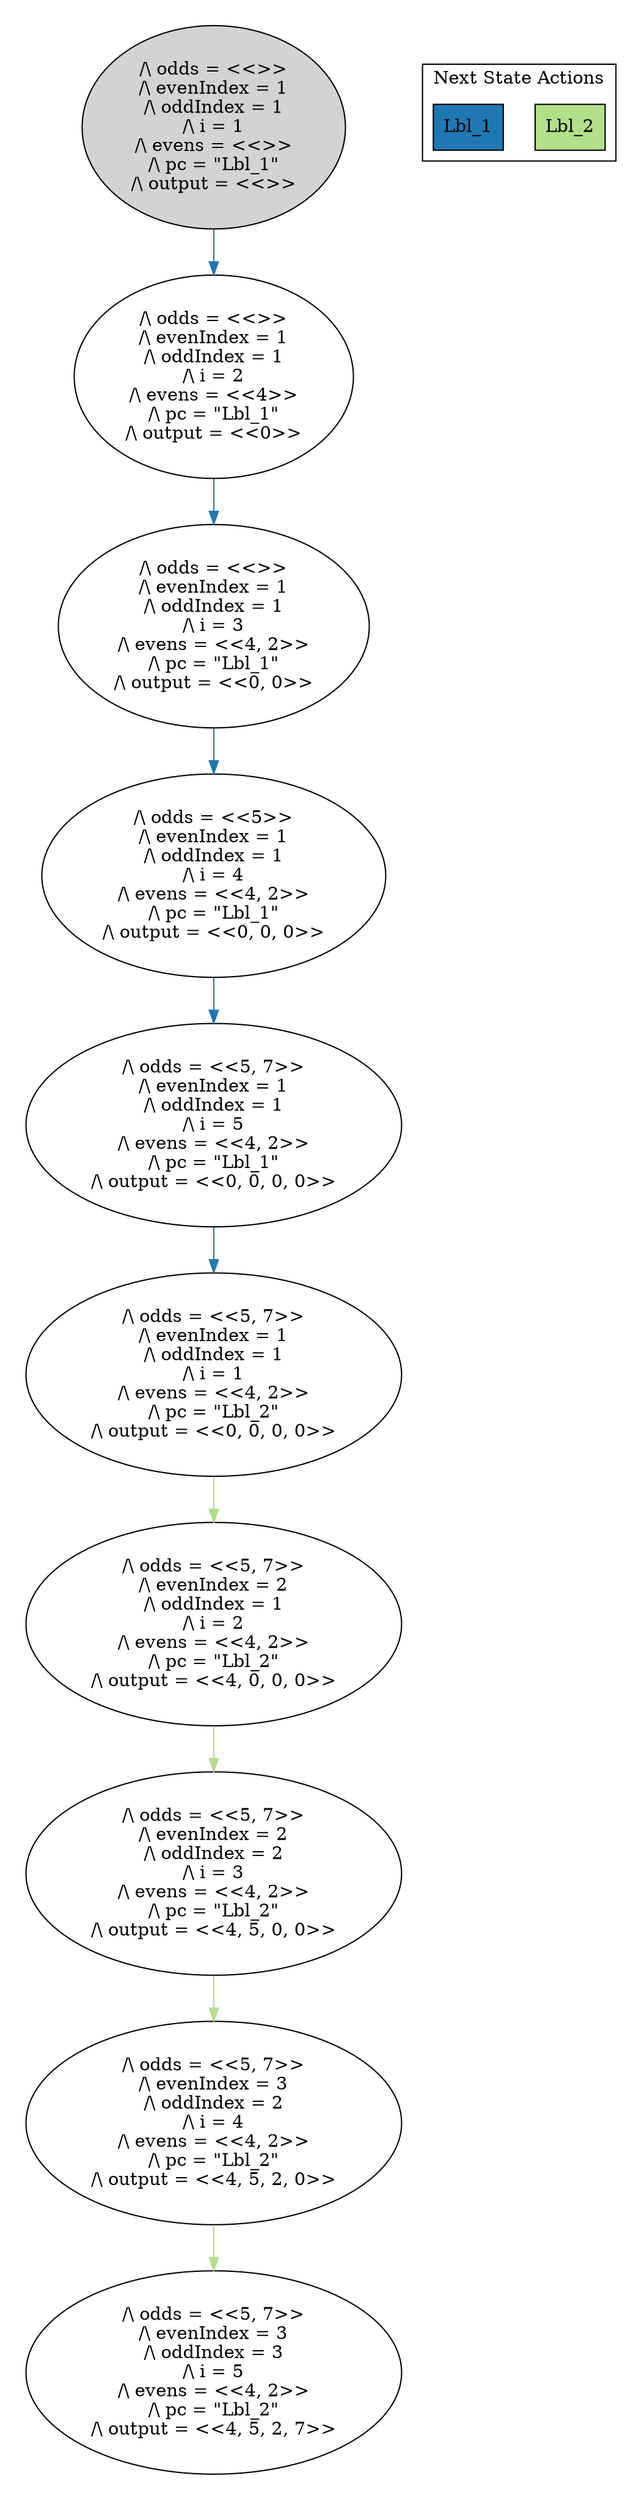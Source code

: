 strict digraph DiskGraph {
edge [colorscheme="paired12"]
nodesep=0.35;
subgraph cluster_graph {
color="white";
-7938081101384112508 [label="/\\ odds = <<>>\n/\\ evenIndex = 1\n/\\ oddIndex = 1\n/\\ i = 1\n/\\ evens = <<>>\n/\\ pc = \"Lbl_1\"\n/\\ output = <<>>",style = filled]
-7938081101384112508 -> -2521094061816936978 [label="",color="2",fontcolor="2"];
-2521094061816936978 [label="/\\ odds = <<>>\n/\\ evenIndex = 1\n/\\ oddIndex = 1\n/\\ i = 2\n/\\ evens = <<4>>\n/\\ pc = \"Lbl_1\"\n/\\ output = <<0>>"];
-2521094061816936978 -> -2233911406934599743 [label="",color="2",fontcolor="2"];
-2233911406934599743 [label="/\\ odds = <<>>\n/\\ evenIndex = 1\n/\\ oddIndex = 1\n/\\ i = 3\n/\\ evens = <<4, 2>>\n/\\ pc = \"Lbl_1\"\n/\\ output = <<0, 0>>"];
-2233911406934599743 -> 2059312045806398146 [label="",color="2",fontcolor="2"];
2059312045806398146 [label="/\\ odds = <<5>>\n/\\ evenIndex = 1\n/\\ oddIndex = 1\n/\\ i = 4\n/\\ evens = <<4, 2>>\n/\\ pc = \"Lbl_1\"\n/\\ output = <<0, 0, 0>>"];
2059312045806398146 -> 6732075552711063778 [label="",color="2",fontcolor="2"];
6732075552711063778 [label="/\\ odds = <<5, 7>>\n/\\ evenIndex = 1\n/\\ oddIndex = 1\n/\\ i = 5\n/\\ evens = <<4, 2>>\n/\\ pc = \"Lbl_1\"\n/\\ output = <<0, 0, 0, 0>>"];
6732075552711063778 -> 8703354331855379424 [label="",color="2",fontcolor="2"];
8703354331855379424 [label="/\\ odds = <<5, 7>>\n/\\ evenIndex = 1\n/\\ oddIndex = 1\n/\\ i = 1\n/\\ evens = <<4, 2>>\n/\\ pc = \"Lbl_2\"\n/\\ output = <<0, 0, 0, 0>>"];
8703354331855379424 -> 3660380199323473231 [label="",color="3",fontcolor="3"];
3660380199323473231 [label="/\\ odds = <<5, 7>>\n/\\ evenIndex = 2\n/\\ oddIndex = 1\n/\\ i = 2\n/\\ evens = <<4, 2>>\n/\\ pc = \"Lbl_2\"\n/\\ output = <<4, 0, 0, 0>>"];
3660380199323473231 -> 5247697234332990420 [label="",color="3",fontcolor="3"];
5247697234332990420 [label="/\\ odds = <<5, 7>>\n/\\ evenIndex = 2\n/\\ oddIndex = 2\n/\\ i = 3\n/\\ evens = <<4, 2>>\n/\\ pc = \"Lbl_2\"\n/\\ output = <<4, 5, 0, 0>>"];
5247697234332990420 -> -6065843097607875824 [label="",color="3",fontcolor="3"];
-6065843097607875824 [label="/\\ odds = <<5, 7>>\n/\\ evenIndex = 3\n/\\ oddIndex = 2\n/\\ i = 4\n/\\ evens = <<4, 2>>\n/\\ pc = \"Lbl_2\"\n/\\ output = <<4, 5, 2, 0>>"];
-6065843097607875824 -> 3875286212058996471 [label="",color="3",fontcolor="3"];
3875286212058996471 [label="/\\ odds = <<5, 7>>\n/\\ evenIndex = 3\n/\\ oddIndex = 3\n/\\ i = 5\n/\\ evens = <<4, 2>>\n/\\ pc = \"Lbl_2\"\n/\\ output = <<4, 5, 2, 7>>"];
{rank = same; -7938081101384112508;}
{rank = same; -2521094061816936978;}
{rank = same; -2233911406934599743;}
{rank = same; 2059312045806398146;}
{rank = same; 6732075552711063778;}
{rank = same; 8703354331855379424;}
{rank = same; 3660380199323473231;}
{rank = same; 5247697234332990420;}
{rank = same; -6065843097607875824;}
}
subgraph cluster_legend {graph[style=bold];label = "Next State Actions" style="solid"
node [ labeljust="l",colorscheme="paired12",style=filled,shape=record ]
Lbl_2 [label="Lbl_2",fillcolor=3]
Lbl_1 [label="Lbl_1",fillcolor=2]
}}